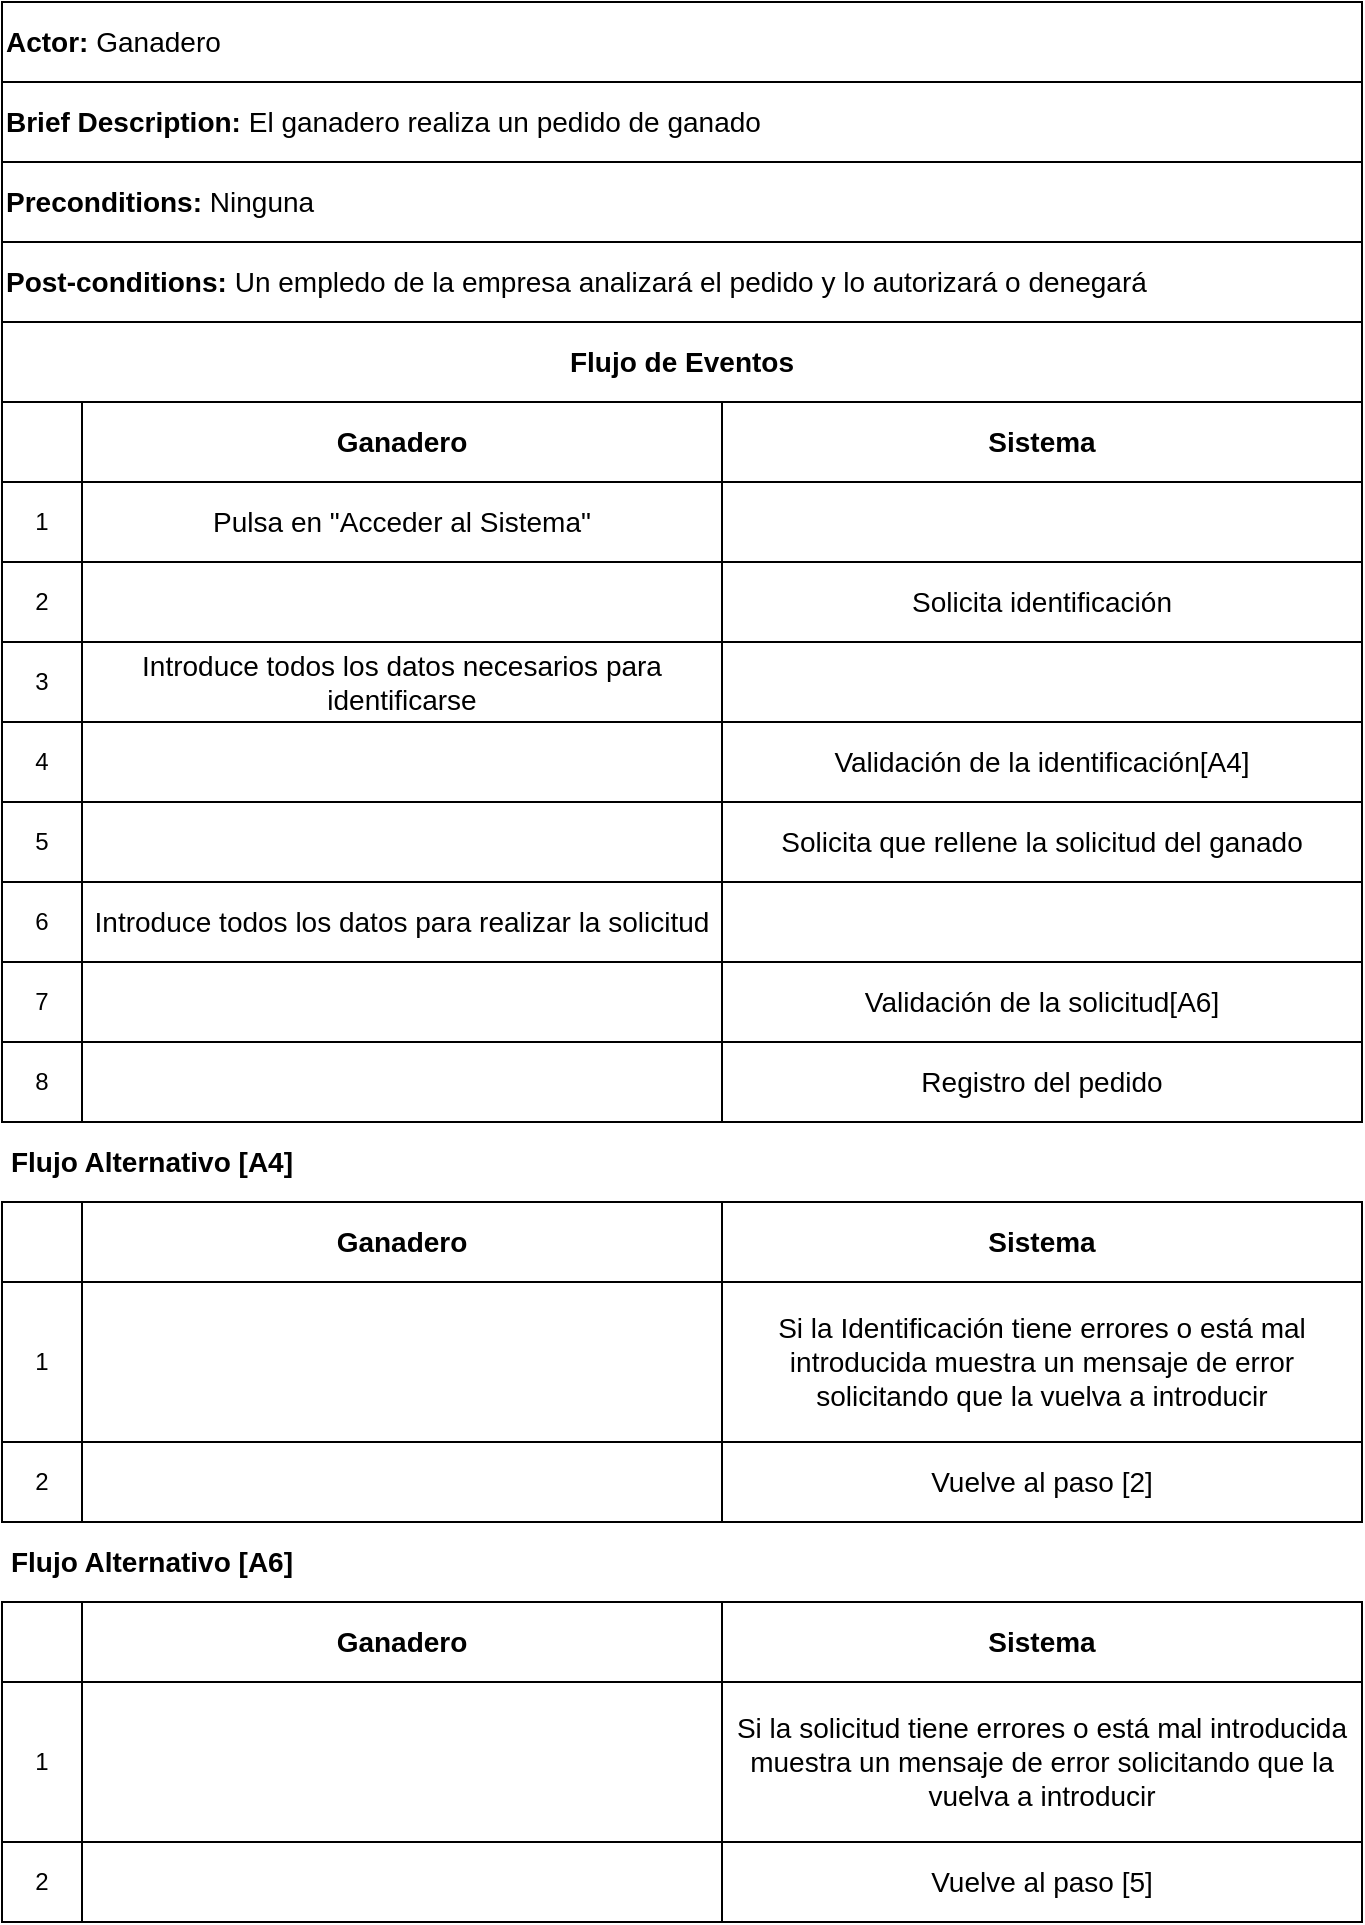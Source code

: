 <mxfile version="13.9.9" type="device"><diagram id="xKQz41x-BGO2tUjEUzxD" name="Página-1"><mxGraphModel dx="1264" dy="601" grid="1" gridSize="10" guides="1" tooltips="1" connect="1" arrows="1" fold="1" page="1" pageScale="1" pageWidth="827" pageHeight="1169" math="0" shadow="0"><root><mxCell id="0"/><mxCell id="1" parent="0"/><mxCell id="HLav0jGN6X8bgbK0CQQJ-1" value="&lt;font style=&quot;font-size: 14px&quot;&gt;&lt;b&gt;Actor:&amp;nbsp;&lt;/b&gt;Ganadero&lt;/font&gt;" style="rounded=0;whiteSpace=wrap;html=1;align=left;" vertex="1" parent="1"><mxGeometry x="80" y="40" width="680" height="40" as="geometry"/></mxCell><mxCell id="HLav0jGN6X8bgbK0CQQJ-3" value="&lt;font style=&quot;font-size: 14px&quot;&gt;&lt;b&gt;Brief Description: &lt;/b&gt;El ganadero realiza un pedido de ganado&lt;/font&gt;" style="rounded=0;whiteSpace=wrap;html=1;align=left;" vertex="1" parent="1"><mxGeometry x="80" y="80" width="680" height="40" as="geometry"/></mxCell><mxCell id="HLav0jGN6X8bgbK0CQQJ-4" value="&lt;font style=&quot;font-size: 14px&quot;&gt;&lt;b&gt;Preconditions: &lt;/b&gt;Ninguna&lt;/font&gt;" style="rounded=0;whiteSpace=wrap;html=1;align=left;" vertex="1" parent="1"><mxGeometry x="80" y="120" width="680" height="40" as="geometry"/></mxCell><mxCell id="HLav0jGN6X8bgbK0CQQJ-5" value="&lt;font style=&quot;font-size: 14px&quot;&gt;&lt;b&gt;Post-conditions: &lt;/b&gt;Un empledo de la empresa analizará el pedido y lo autorizará o denegará&amp;nbsp;&amp;nbsp;&lt;/font&gt;" style="rounded=0;whiteSpace=wrap;html=1;align=left;" vertex="1" parent="1"><mxGeometry x="80" y="160" width="680" height="40" as="geometry"/></mxCell><mxCell id="HLav0jGN6X8bgbK0CQQJ-6" value="&lt;b&gt;&lt;font style=&quot;font-size: 14px&quot;&gt;Flujo de Eventos&lt;/font&gt;&lt;/b&gt;" style="rounded=0;whiteSpace=wrap;html=1;" vertex="1" parent="1"><mxGeometry x="80" y="200" width="680" height="40" as="geometry"/></mxCell><mxCell id="HLav0jGN6X8bgbK0CQQJ-8" value="" style="rounded=0;whiteSpace=wrap;html=1;" vertex="1" parent="1"><mxGeometry x="80" y="240" width="40" height="40" as="geometry"/></mxCell><mxCell id="HLav0jGN6X8bgbK0CQQJ-9" value="1" style="rounded=0;whiteSpace=wrap;html=1;" vertex="1" parent="1"><mxGeometry x="80" y="280" width="40" height="40" as="geometry"/></mxCell><mxCell id="HLav0jGN6X8bgbK0CQQJ-10" value="2" style="rounded=0;whiteSpace=wrap;html=1;" vertex="1" parent="1"><mxGeometry x="80" y="320" width="40" height="40" as="geometry"/></mxCell><mxCell id="HLav0jGN6X8bgbK0CQQJ-11" value="3" style="rounded=0;whiteSpace=wrap;html=1;" vertex="1" parent="1"><mxGeometry x="80" y="360" width="40" height="40" as="geometry"/></mxCell><mxCell id="HLav0jGN6X8bgbK0CQQJ-12" value="4" style="rounded=0;whiteSpace=wrap;html=1;" vertex="1" parent="1"><mxGeometry x="80" y="400" width="40" height="40" as="geometry"/></mxCell><mxCell id="HLav0jGN6X8bgbK0CQQJ-14" value="&lt;b&gt;&lt;font style=&quot;font-size: 14px&quot;&gt;Ganadero&lt;/font&gt;&lt;/b&gt;" style="rounded=0;whiteSpace=wrap;html=1;" vertex="1" parent="1"><mxGeometry x="120" y="240" width="320" height="40" as="geometry"/></mxCell><mxCell id="HLav0jGN6X8bgbK0CQQJ-15" value="&lt;b&gt;&lt;font style=&quot;font-size: 14px&quot;&gt;Sistema&lt;/font&gt;&lt;/b&gt;" style="rounded=0;whiteSpace=wrap;html=1;" vertex="1" parent="1"><mxGeometry x="440" y="240" width="320" height="40" as="geometry"/></mxCell><mxCell id="HLav0jGN6X8bgbK0CQQJ-16" value="&lt;font style=&quot;font-size: 14px&quot;&gt;Pulsa en &quot;Acceder al Sistema&quot;&lt;/font&gt;" style="rounded=0;whiteSpace=wrap;html=1;" vertex="1" parent="1"><mxGeometry x="120" y="280" width="320" height="40" as="geometry"/></mxCell><mxCell id="HLav0jGN6X8bgbK0CQQJ-17" value="" style="rounded=0;whiteSpace=wrap;html=1;" vertex="1" parent="1"><mxGeometry x="120" y="320" width="320" height="40" as="geometry"/></mxCell><mxCell id="HLav0jGN6X8bgbK0CQQJ-18" value="" style="rounded=0;whiteSpace=wrap;html=1;" vertex="1" parent="1"><mxGeometry x="440" y="280" width="320" height="40" as="geometry"/></mxCell><mxCell id="HLav0jGN6X8bgbK0CQQJ-19" value="&lt;font style=&quot;font-size: 14px&quot;&gt;Introduce todos los datos necesarios para identificarse&lt;/font&gt;" style="rounded=0;whiteSpace=wrap;html=1;" vertex="1" parent="1"><mxGeometry x="120" y="360" width="320" height="40" as="geometry"/></mxCell><mxCell id="HLav0jGN6X8bgbK0CQQJ-20" value="" style="rounded=0;whiteSpace=wrap;html=1;" vertex="1" parent="1"><mxGeometry x="440" y="360" width="320" height="40" as="geometry"/></mxCell><mxCell id="HLav0jGN6X8bgbK0CQQJ-21" value="&lt;font style=&quot;font-size: 14px&quot;&gt;Solicita identificación&lt;/font&gt;" style="rounded=0;whiteSpace=wrap;html=1;" vertex="1" parent="1"><mxGeometry x="440" y="320" width="320" height="40" as="geometry"/></mxCell><mxCell id="HLav0jGN6X8bgbK0CQQJ-22" value="" style="rounded=0;whiteSpace=wrap;html=1;" vertex="1" parent="1"><mxGeometry x="120" y="400" width="320" height="40" as="geometry"/></mxCell><mxCell id="HLav0jGN6X8bgbK0CQQJ-23" value="" style="rounded=0;whiteSpace=wrap;html=1;" vertex="1" parent="1"><mxGeometry x="120" y="440" width="320" height="40" as="geometry"/></mxCell><mxCell id="HLav0jGN6X8bgbK0CQQJ-24" value="&lt;font style=&quot;font-size: 14px&quot;&gt;Validación de la identificación[A4]&lt;/font&gt;" style="rounded=0;whiteSpace=wrap;html=1;" vertex="1" parent="1"><mxGeometry x="440" y="400" width="320" height="40" as="geometry"/></mxCell><mxCell id="HLav0jGN6X8bgbK0CQQJ-25" value="&lt;font style=&quot;font-size: 14px&quot;&gt;Introduce todos los datos para realizar la solicitud&lt;/font&gt;" style="rounded=0;whiteSpace=wrap;html=1;" vertex="1" parent="1"><mxGeometry x="120" y="480" width="320" height="40" as="geometry"/></mxCell><mxCell id="HLav0jGN6X8bgbK0CQQJ-26" value="" style="rounded=0;whiteSpace=wrap;html=1;" vertex="1" parent="1"><mxGeometry x="440" y="480" width="320" height="40" as="geometry"/></mxCell><mxCell id="HLav0jGN6X8bgbK0CQQJ-27" value="&lt;font style=&quot;font-size: 14px&quot;&gt;Solicita que rellene la solicitud del ganado&lt;/font&gt;" style="rounded=0;whiteSpace=wrap;html=1;" vertex="1" parent="1"><mxGeometry x="440" y="440" width="320" height="40" as="geometry"/></mxCell><mxCell id="HLav0jGN6X8bgbK0CQQJ-28" value="" style="rounded=0;whiteSpace=wrap;html=1;" vertex="1" parent="1"><mxGeometry x="120" y="520" width="320" height="40" as="geometry"/></mxCell><mxCell id="HLav0jGN6X8bgbK0CQQJ-29" value="" style="rounded=0;whiteSpace=wrap;html=1;" vertex="1" parent="1"><mxGeometry x="120" y="560" width="320" height="40" as="geometry"/></mxCell><mxCell id="HLav0jGN6X8bgbK0CQQJ-30" value="&lt;font style=&quot;font-size: 14px&quot;&gt;Validación de la solicitud[A6]&lt;/font&gt;" style="rounded=0;whiteSpace=wrap;html=1;" vertex="1" parent="1"><mxGeometry x="440" y="520" width="320" height="40" as="geometry"/></mxCell><mxCell id="HLav0jGN6X8bgbK0CQQJ-31" value="&lt;b&gt;&lt;font style=&quot;font-size: 14px&quot;&gt;Ganadero&lt;/font&gt;&lt;/b&gt;" style="rounded=0;whiteSpace=wrap;html=1;" vertex="1" parent="1"><mxGeometry x="120" y="640" width="320" height="40" as="geometry"/></mxCell><mxCell id="HLav0jGN6X8bgbK0CQQJ-32" value="&lt;b&gt;&lt;font style=&quot;font-size: 14px&quot;&gt;Sistema&lt;/font&gt;&lt;/b&gt;" style="rounded=0;whiteSpace=wrap;html=1;" vertex="1" parent="1"><mxGeometry x="440" y="640" width="320" height="40" as="geometry"/></mxCell><mxCell id="HLav0jGN6X8bgbK0CQQJ-33" value="&lt;font style=&quot;font-size: 14px&quot;&gt;Registro del pedido&lt;/font&gt;" style="rounded=0;whiteSpace=wrap;html=1;" vertex="1" parent="1"><mxGeometry x="440" y="560" width="320" height="40" as="geometry"/></mxCell><mxCell id="HLav0jGN6X8bgbK0CQQJ-34" value="" style="rounded=0;whiteSpace=wrap;html=1;" vertex="1" parent="1"><mxGeometry x="120" y="680" width="320" height="80" as="geometry"/></mxCell><mxCell id="HLav0jGN6X8bgbK0CQQJ-35" value="" style="rounded=0;whiteSpace=wrap;html=1;" vertex="1" parent="1"><mxGeometry x="120" y="760" width="320" height="40" as="geometry"/></mxCell><mxCell id="HLav0jGN6X8bgbK0CQQJ-36" value="&lt;font style=&quot;font-size: 14px&quot;&gt;Si la Identificación tiene errores o está mal introducida muestra un mensaje de error solicitando que la vuelva a introducir&lt;/font&gt;" style="rounded=0;whiteSpace=wrap;html=1;" vertex="1" parent="1"><mxGeometry x="440" y="680" width="320" height="80" as="geometry"/></mxCell><mxCell id="HLav0jGN6X8bgbK0CQQJ-39" value="&lt;font style=&quot;font-size: 14px&quot;&gt;Vuelve al paso [2]&lt;/font&gt;" style="rounded=0;whiteSpace=wrap;html=1;" vertex="1" parent="1"><mxGeometry x="440" y="760" width="320" height="40" as="geometry"/></mxCell><mxCell id="HLav0jGN6X8bgbK0CQQJ-64" value="5" style="rounded=0;whiteSpace=wrap;html=1;" vertex="1" parent="1"><mxGeometry x="80" y="440" width="40" height="40" as="geometry"/></mxCell><mxCell id="HLav0jGN6X8bgbK0CQQJ-65" value="6" style="rounded=0;whiteSpace=wrap;html=1;" vertex="1" parent="1"><mxGeometry x="80" y="480" width="40" height="40" as="geometry"/></mxCell><mxCell id="HLav0jGN6X8bgbK0CQQJ-66" value="7" style="rounded=0;whiteSpace=wrap;html=1;" vertex="1" parent="1"><mxGeometry x="80" y="520" width="40" height="40" as="geometry"/></mxCell><mxCell id="HLav0jGN6X8bgbK0CQQJ-67" value="8" style="rounded=0;whiteSpace=wrap;html=1;" vertex="1" parent="1"><mxGeometry x="80" y="560" width="40" height="40" as="geometry"/></mxCell><mxCell id="HLav0jGN6X8bgbK0CQQJ-68" value="" style="rounded=0;whiteSpace=wrap;html=1;" vertex="1" parent="1"><mxGeometry x="80" y="640" width="40" height="40" as="geometry"/></mxCell><mxCell id="HLav0jGN6X8bgbK0CQQJ-69" value="1" style="rounded=0;whiteSpace=wrap;html=1;" vertex="1" parent="1"><mxGeometry x="80" y="680" width="40" height="80" as="geometry"/></mxCell><mxCell id="HLav0jGN6X8bgbK0CQQJ-70" value="2" style="rounded=0;whiteSpace=wrap;html=1;" vertex="1" parent="1"><mxGeometry x="80" y="760" width="40" height="40" as="geometry"/></mxCell><mxCell id="HLav0jGN6X8bgbK0CQQJ-88" value="&lt;font style=&quot;font-size: 14px&quot;&gt;&lt;b&gt;Flujo Alternativo [A4]&lt;/b&gt;&lt;/font&gt;" style="text;html=1;strokeColor=none;fillColor=none;align=center;verticalAlign=middle;whiteSpace=wrap;rounded=0;" vertex="1" parent="1"><mxGeometry x="80" y="610" width="150" height="20" as="geometry"/></mxCell><mxCell id="HLav0jGN6X8bgbK0CQQJ-90" value="&lt;b&gt;&lt;font style=&quot;font-size: 14px&quot;&gt;Ganadero&lt;/font&gt;&lt;/b&gt;" style="rounded=0;whiteSpace=wrap;html=1;" vertex="1" parent="1"><mxGeometry x="120" y="840" width="320" height="40" as="geometry"/></mxCell><mxCell id="HLav0jGN6X8bgbK0CQQJ-91" value="&lt;b&gt;&lt;font style=&quot;font-size: 14px&quot;&gt;Sistema&lt;/font&gt;&lt;/b&gt;" style="rounded=0;whiteSpace=wrap;html=1;" vertex="1" parent="1"><mxGeometry x="440" y="840" width="320" height="40" as="geometry"/></mxCell><mxCell id="HLav0jGN6X8bgbK0CQQJ-92" value="" style="rounded=0;whiteSpace=wrap;html=1;" vertex="1" parent="1"><mxGeometry x="120" y="880" width="320" height="80" as="geometry"/></mxCell><mxCell id="HLav0jGN6X8bgbK0CQQJ-93" value="" style="rounded=0;whiteSpace=wrap;html=1;" vertex="1" parent="1"><mxGeometry x="120" y="960" width="320" height="40" as="geometry"/></mxCell><mxCell id="HLav0jGN6X8bgbK0CQQJ-94" value="&lt;font style=&quot;font-size: 14px&quot;&gt;Si la solicitud tiene errores o está mal introducida muestra un mensaje de error solicitando que la vuelva a introducir&lt;/font&gt;" style="rounded=0;whiteSpace=wrap;html=1;" vertex="1" parent="1"><mxGeometry x="440" y="880" width="320" height="80" as="geometry"/></mxCell><mxCell id="HLav0jGN6X8bgbK0CQQJ-95" value="&lt;font style=&quot;font-size: 14px&quot;&gt;Vuelve al paso [5]&lt;/font&gt;" style="rounded=0;whiteSpace=wrap;html=1;" vertex="1" parent="1"><mxGeometry x="440" y="960" width="320" height="40" as="geometry"/></mxCell><mxCell id="HLav0jGN6X8bgbK0CQQJ-96" value="" style="rounded=0;whiteSpace=wrap;html=1;" vertex="1" parent="1"><mxGeometry x="80" y="840" width="40" height="40" as="geometry"/></mxCell><mxCell id="HLav0jGN6X8bgbK0CQQJ-97" value="1" style="rounded=0;whiteSpace=wrap;html=1;" vertex="1" parent="1"><mxGeometry x="80" y="880" width="40" height="80" as="geometry"/></mxCell><mxCell id="HLav0jGN6X8bgbK0CQQJ-98" value="2" style="rounded=0;whiteSpace=wrap;html=1;" vertex="1" parent="1"><mxGeometry x="80" y="960" width="40" height="40" as="geometry"/></mxCell><mxCell id="HLav0jGN6X8bgbK0CQQJ-99" value="&lt;font style=&quot;font-size: 14px&quot;&gt;&lt;b&gt;Flujo Alternativo [A6]&lt;/b&gt;&lt;/font&gt;" style="text;html=1;strokeColor=none;fillColor=none;align=center;verticalAlign=middle;whiteSpace=wrap;rounded=0;" vertex="1" parent="1"><mxGeometry x="80" y="810" width="150" height="20" as="geometry"/></mxCell></root></mxGraphModel></diagram></mxfile>